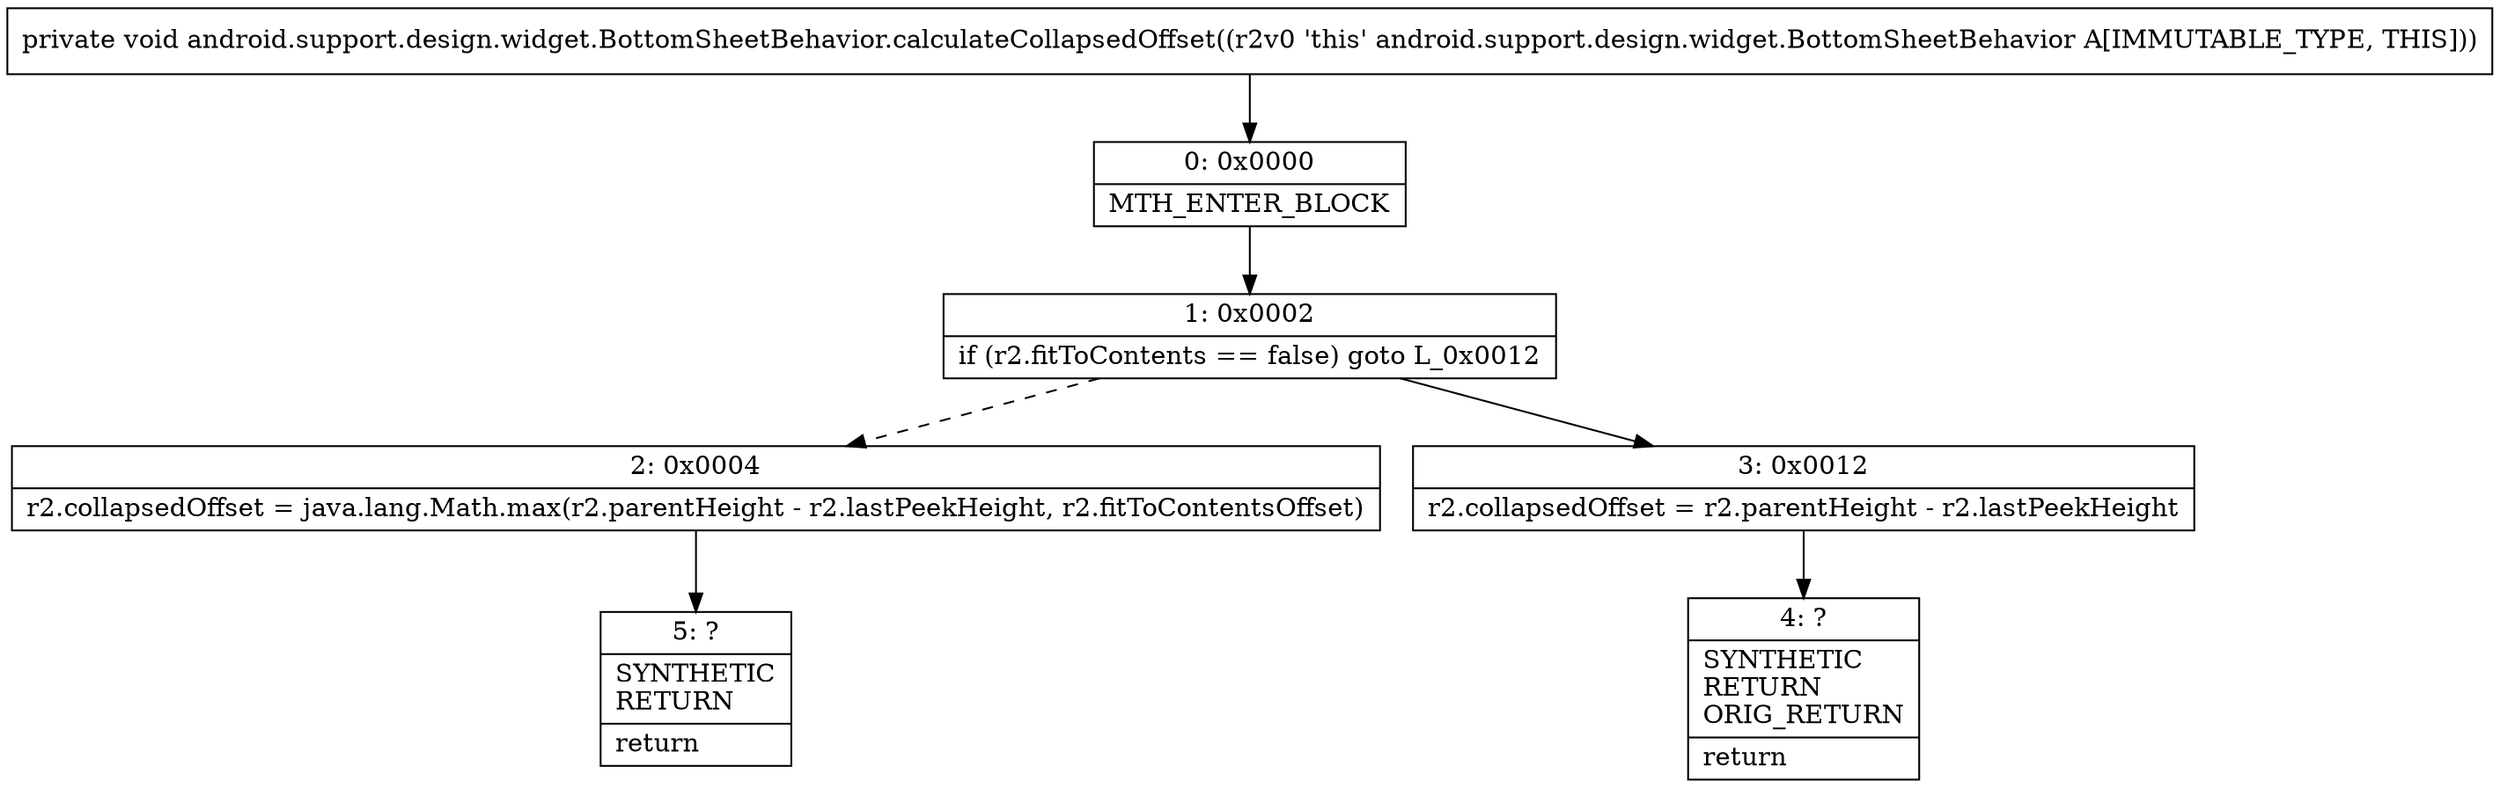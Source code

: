 digraph "CFG forandroid.support.design.widget.BottomSheetBehavior.calculateCollapsedOffset()V" {
Node_0 [shape=record,label="{0\:\ 0x0000|MTH_ENTER_BLOCK\l}"];
Node_1 [shape=record,label="{1\:\ 0x0002|if (r2.fitToContents == false) goto L_0x0012\l}"];
Node_2 [shape=record,label="{2\:\ 0x0004|r2.collapsedOffset = java.lang.Math.max(r2.parentHeight \- r2.lastPeekHeight, r2.fitToContentsOffset)\l}"];
Node_3 [shape=record,label="{3\:\ 0x0012|r2.collapsedOffset = r2.parentHeight \- r2.lastPeekHeight\l}"];
Node_4 [shape=record,label="{4\:\ ?|SYNTHETIC\lRETURN\lORIG_RETURN\l|return\l}"];
Node_5 [shape=record,label="{5\:\ ?|SYNTHETIC\lRETURN\l|return\l}"];
MethodNode[shape=record,label="{private void android.support.design.widget.BottomSheetBehavior.calculateCollapsedOffset((r2v0 'this' android.support.design.widget.BottomSheetBehavior A[IMMUTABLE_TYPE, THIS])) }"];
MethodNode -> Node_0;
Node_0 -> Node_1;
Node_1 -> Node_2[style=dashed];
Node_1 -> Node_3;
Node_2 -> Node_5;
Node_3 -> Node_4;
}

